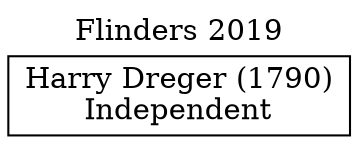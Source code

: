 // House preference flow
digraph "Harry Dreger (1790)_Flinders_2019" {
	graph [label="Flinders 2019" labelloc=t mclimit=10]
	node [shape=box]
	"Harry Dreger (1790)" [label="Harry Dreger (1790)
Independent"]
}

